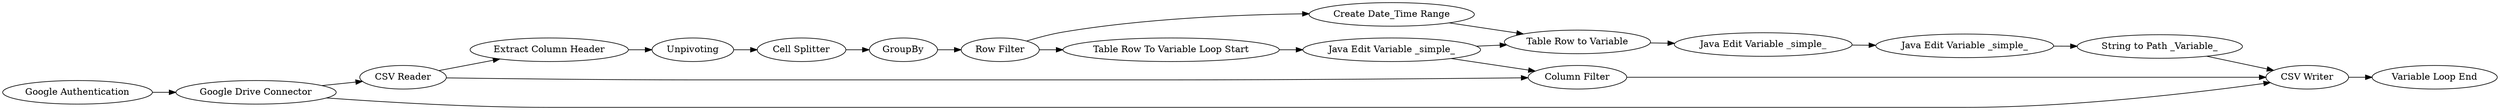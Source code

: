 digraph {
	7 -> 8
	636 -> 1463
	8 -> 285
	2 -> 3
	284 -> 2
	1463 -> 2011
	289 -> 2010
	3 -> 7
	2008 -> 2009
	285 -> 2008
	281 -> 289
	2009 -> 636
	284 -> 287
	288 -> 2009
	2011 -> 289
	286 -> 288
	285 -> 286
	288 -> 287
	287 -> 289
	279 -> 281
	281 -> 284
	1463 [label="Java Edit Variable _simple_"]
	2011 [label="String to Path _Variable_"]
	2008 [label="Create Date_Time Range"]
	285 [label="Row Filter"]
	289 [label="CSV Writer"]
	7 [label="Cell Splitter"]
	284 [label="CSV Reader"]
	287 [label="Column Filter"]
	279 [label="Google Authentication"]
	8 [label=GroupBy]
	288 [label="Java Edit Variable _simple_"]
	636 [label="Java Edit Variable _simple_"]
	286 [label="Table Row To Variable Loop Start"]
	2009 [label="Table Row to Variable"]
	3 [label=Unpivoting]
	2 [label="Extract Column Header"]
	2010 [label="Variable Loop End"]
	281 [label="Google Drive Connector"]
	rankdir=LR
}
